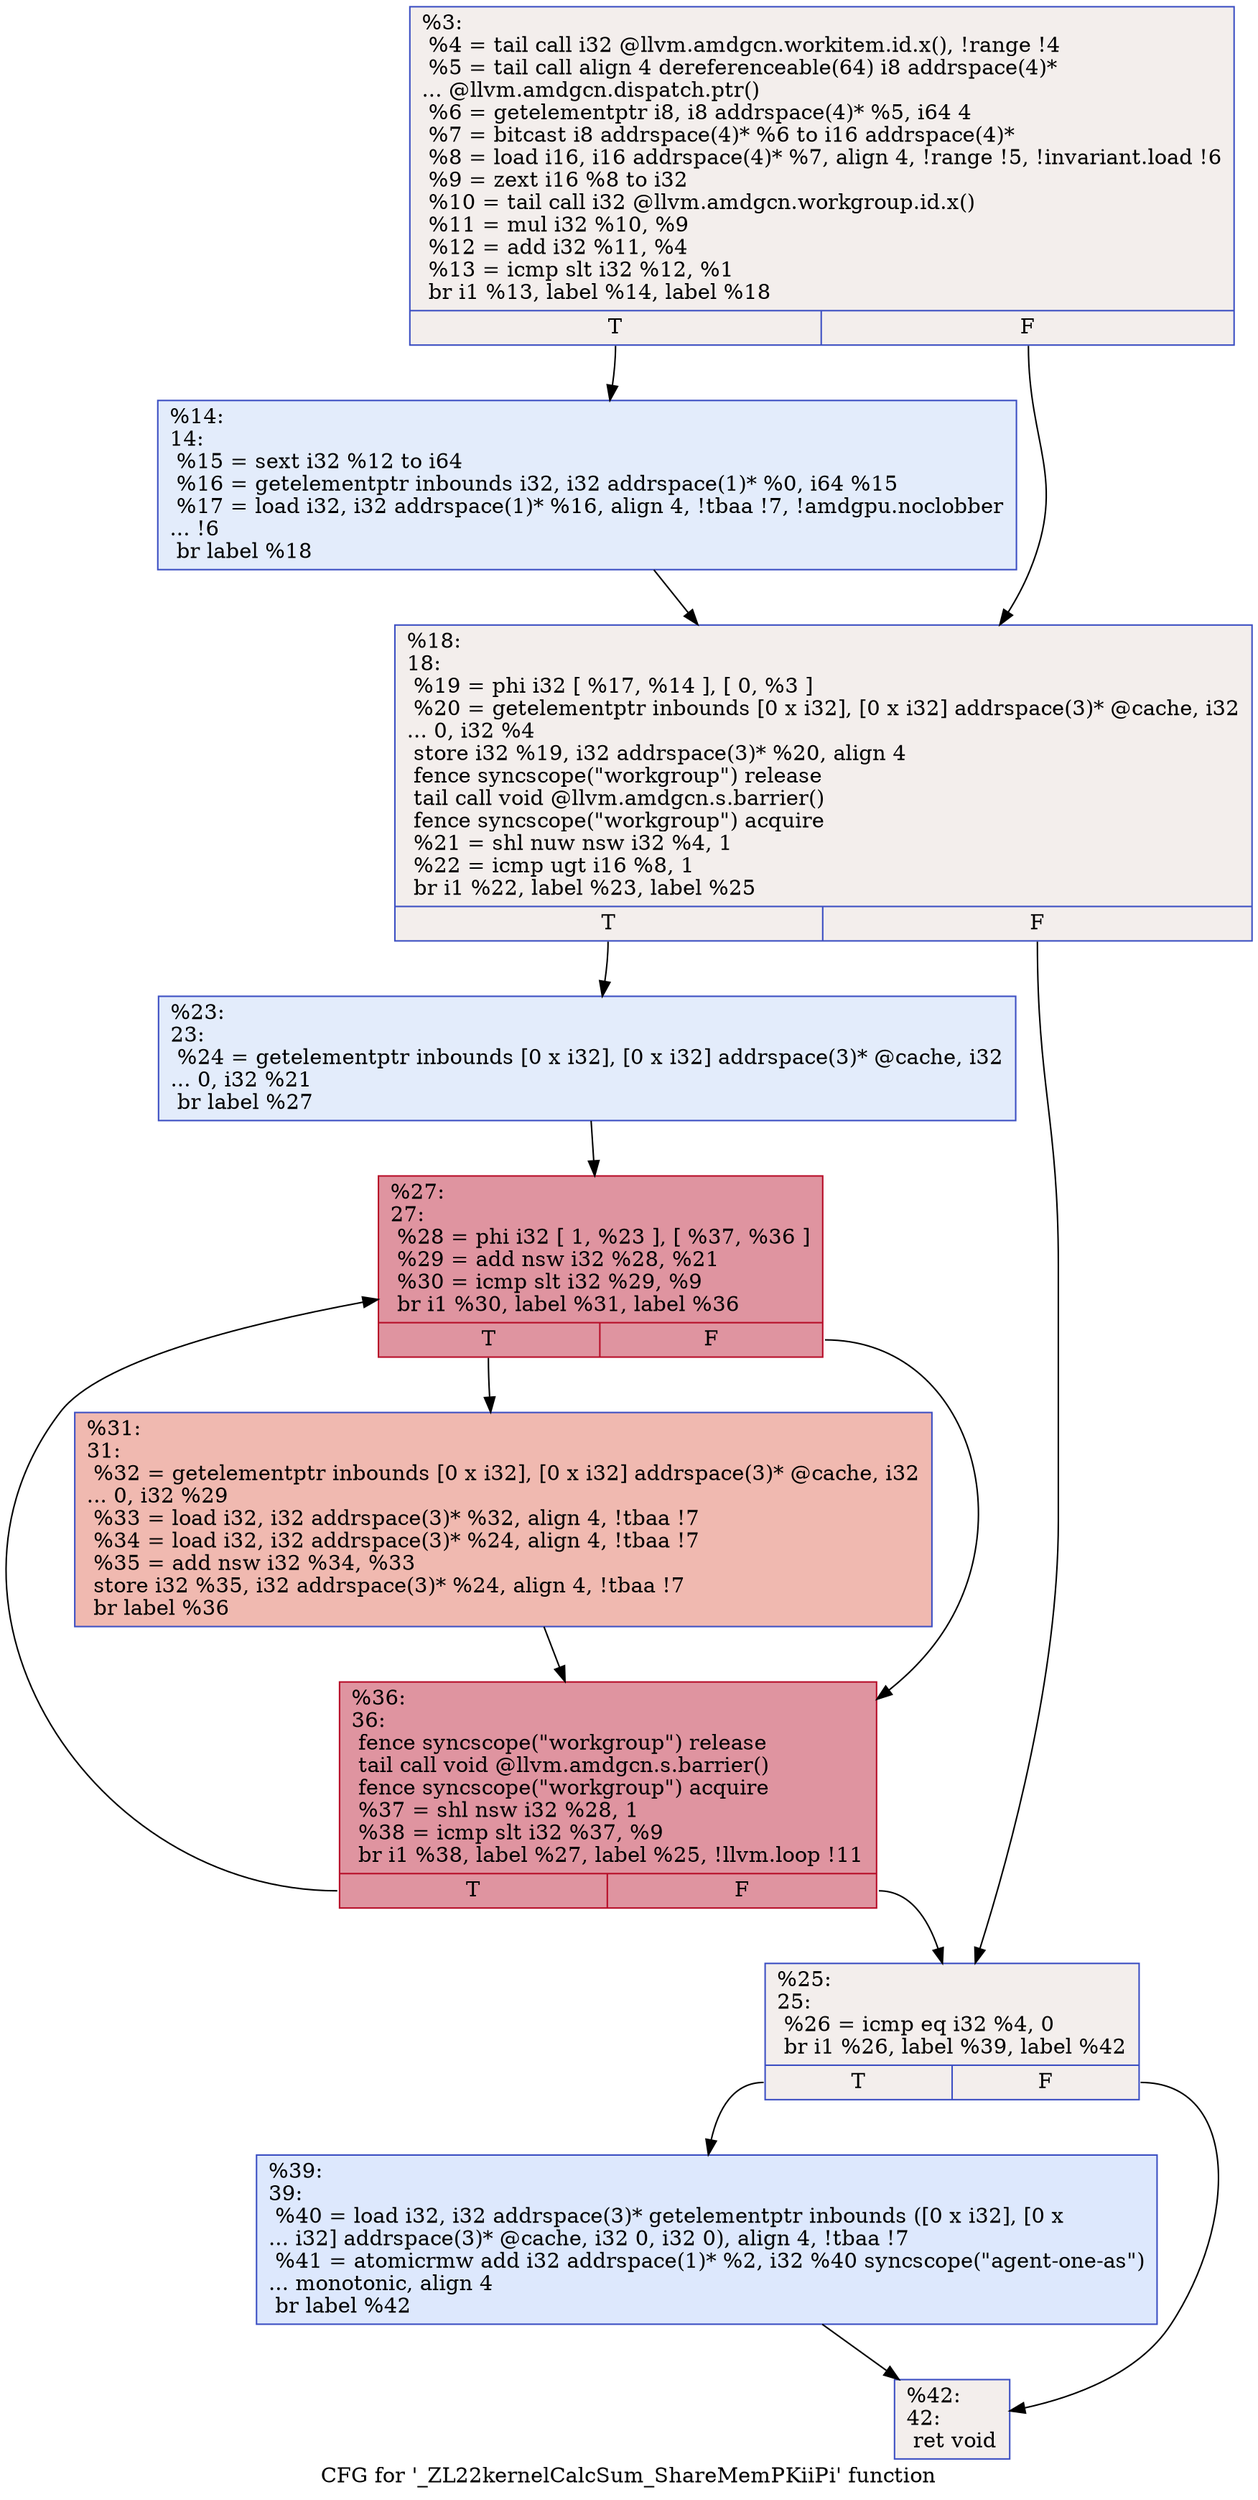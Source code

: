 digraph "CFG for '_ZL22kernelCalcSum_ShareMemPKiiPi' function" {
	label="CFG for '_ZL22kernelCalcSum_ShareMemPKiiPi' function";

	Node0x5524fb0 [shape=record,color="#3d50c3ff", style=filled, fillcolor="#e3d9d370",label="{%3:\l  %4 = tail call i32 @llvm.amdgcn.workitem.id.x(), !range !4\l  %5 = tail call align 4 dereferenceable(64) i8 addrspace(4)*\l... @llvm.amdgcn.dispatch.ptr()\l  %6 = getelementptr i8, i8 addrspace(4)* %5, i64 4\l  %7 = bitcast i8 addrspace(4)* %6 to i16 addrspace(4)*\l  %8 = load i16, i16 addrspace(4)* %7, align 4, !range !5, !invariant.load !6\l  %9 = zext i16 %8 to i32\l  %10 = tail call i32 @llvm.amdgcn.workgroup.id.x()\l  %11 = mul i32 %10, %9\l  %12 = add i32 %11, %4\l  %13 = icmp slt i32 %12, %1\l  br i1 %13, label %14, label %18\l|{<s0>T|<s1>F}}"];
	Node0x5524fb0:s0 -> Node0x5526e50;
	Node0x5524fb0:s1 -> Node0x5526ee0;
	Node0x5526e50 [shape=record,color="#3d50c3ff", style=filled, fillcolor="#bfd3f670",label="{%14:\l14:                                               \l  %15 = sext i32 %12 to i64\l  %16 = getelementptr inbounds i32, i32 addrspace(1)* %0, i64 %15\l  %17 = load i32, i32 addrspace(1)* %16, align 4, !tbaa !7, !amdgpu.noclobber\l... !6\l  br label %18\l}"];
	Node0x5526e50 -> Node0x5526ee0;
	Node0x5526ee0 [shape=record,color="#3d50c3ff", style=filled, fillcolor="#e3d9d370",label="{%18:\l18:                                               \l  %19 = phi i32 [ %17, %14 ], [ 0, %3 ]\l  %20 = getelementptr inbounds [0 x i32], [0 x i32] addrspace(3)* @cache, i32\l... 0, i32 %4\l  store i32 %19, i32 addrspace(3)* %20, align 4\l  fence syncscope(\"workgroup\") release\l  tail call void @llvm.amdgcn.s.barrier()\l  fence syncscope(\"workgroup\") acquire\l  %21 = shl nuw nsw i32 %4, 1\l  %22 = icmp ugt i16 %8, 1\l  br i1 %22, label %23, label %25\l|{<s0>T|<s1>F}}"];
	Node0x5526ee0:s0 -> Node0x55280d0;
	Node0x5526ee0:s1 -> Node0x5528120;
	Node0x55280d0 [shape=record,color="#3d50c3ff", style=filled, fillcolor="#bfd3f670",label="{%23:\l23:                                               \l  %24 = getelementptr inbounds [0 x i32], [0 x i32] addrspace(3)* @cache, i32\l... 0, i32 %21\l  br label %27\l}"];
	Node0x55280d0 -> Node0x5528350;
	Node0x5528120 [shape=record,color="#3d50c3ff", style=filled, fillcolor="#e3d9d370",label="{%25:\l25:                                               \l  %26 = icmp eq i32 %4, 0\l  br i1 %26, label %39, label %42\l|{<s0>T|<s1>F}}"];
	Node0x5528120:s0 -> Node0x55284a0;
	Node0x5528120:s1 -> Node0x55284f0;
	Node0x5528350 [shape=record,color="#b70d28ff", style=filled, fillcolor="#b70d2870",label="{%27:\l27:                                               \l  %28 = phi i32 [ 1, %23 ], [ %37, %36 ]\l  %29 = add nsw i32 %28, %21\l  %30 = icmp slt i32 %29, %9\l  br i1 %30, label %31, label %36\l|{<s0>T|<s1>F}}"];
	Node0x5528350:s0 -> Node0x5528890;
	Node0x5528350:s1 -> Node0x5528630;
	Node0x5528890 [shape=record,color="#3d50c3ff", style=filled, fillcolor="#de614d70",label="{%31:\l31:                                               \l  %32 = getelementptr inbounds [0 x i32], [0 x i32] addrspace(3)* @cache, i32\l... 0, i32 %29\l  %33 = load i32, i32 addrspace(3)* %32, align 4, !tbaa !7\l  %34 = load i32, i32 addrspace(3)* %24, align 4, !tbaa !7\l  %35 = add nsw i32 %34, %33\l  store i32 %35, i32 addrspace(3)* %24, align 4, !tbaa !7\l  br label %36\l}"];
	Node0x5528890 -> Node0x5528630;
	Node0x5528630 [shape=record,color="#b70d28ff", style=filled, fillcolor="#b70d2870",label="{%36:\l36:                                               \l  fence syncscope(\"workgroup\") release\l  tail call void @llvm.amdgcn.s.barrier()\l  fence syncscope(\"workgroup\") acquire\l  %37 = shl nsw i32 %28, 1\l  %38 = icmp slt i32 %37, %9\l  br i1 %38, label %27, label %25, !llvm.loop !11\l|{<s0>T|<s1>F}}"];
	Node0x5528630:s0 -> Node0x5528350;
	Node0x5528630:s1 -> Node0x5528120;
	Node0x55284a0 [shape=record,color="#3d50c3ff", style=filled, fillcolor="#b2ccfb70",label="{%39:\l39:                                               \l  %40 = load i32, i32 addrspace(3)* getelementptr inbounds ([0 x i32], [0 x\l... i32] addrspace(3)* @cache, i32 0, i32 0), align 4, !tbaa !7\l  %41 = atomicrmw add i32 addrspace(1)* %2, i32 %40 syncscope(\"agent-one-as\")\l... monotonic, align 4\l  br label %42\l}"];
	Node0x55284a0 -> Node0x55284f0;
	Node0x55284f0 [shape=record,color="#3d50c3ff", style=filled, fillcolor="#e3d9d370",label="{%42:\l42:                                               \l  ret void\l}"];
}
